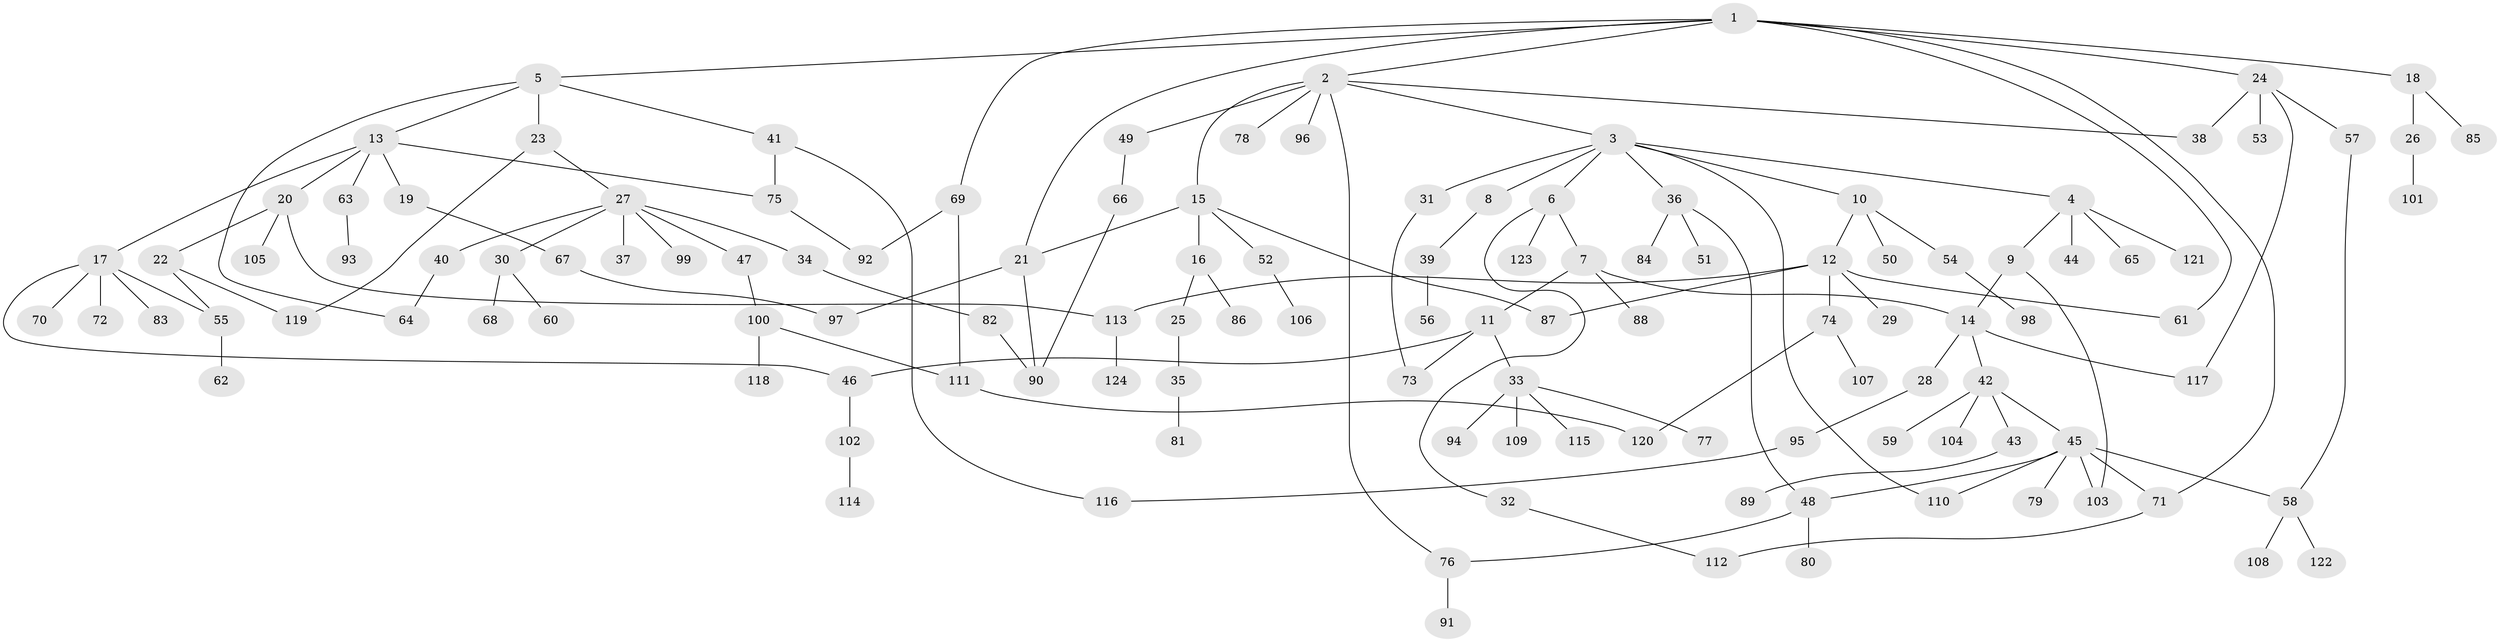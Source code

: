 // coarse degree distribution, {1: 0.7027027027027027, 7: 0.05405405405405406, 8: 0.02702702702702703, 5: 0.08108108108108109, 2: 0.05405405405405406, 9: 0.02702702702702703, 11: 0.02702702702702703, 3: 0.02702702702702703}
// Generated by graph-tools (version 1.1) at 2025/44/03/04/25 21:44:37]
// undirected, 124 vertices, 150 edges
graph export_dot {
graph [start="1"]
  node [color=gray90,style=filled];
  1;
  2;
  3;
  4;
  5;
  6;
  7;
  8;
  9;
  10;
  11;
  12;
  13;
  14;
  15;
  16;
  17;
  18;
  19;
  20;
  21;
  22;
  23;
  24;
  25;
  26;
  27;
  28;
  29;
  30;
  31;
  32;
  33;
  34;
  35;
  36;
  37;
  38;
  39;
  40;
  41;
  42;
  43;
  44;
  45;
  46;
  47;
  48;
  49;
  50;
  51;
  52;
  53;
  54;
  55;
  56;
  57;
  58;
  59;
  60;
  61;
  62;
  63;
  64;
  65;
  66;
  67;
  68;
  69;
  70;
  71;
  72;
  73;
  74;
  75;
  76;
  77;
  78;
  79;
  80;
  81;
  82;
  83;
  84;
  85;
  86;
  87;
  88;
  89;
  90;
  91;
  92;
  93;
  94;
  95;
  96;
  97;
  98;
  99;
  100;
  101;
  102;
  103;
  104;
  105;
  106;
  107;
  108;
  109;
  110;
  111;
  112;
  113;
  114;
  115;
  116;
  117;
  118;
  119;
  120;
  121;
  122;
  123;
  124;
  1 -- 2;
  1 -- 5;
  1 -- 18;
  1 -- 21;
  1 -- 24;
  1 -- 69;
  1 -- 71;
  1 -- 61;
  2 -- 3;
  2 -- 15;
  2 -- 38;
  2 -- 49;
  2 -- 78;
  2 -- 96;
  2 -- 76;
  3 -- 4;
  3 -- 6;
  3 -- 8;
  3 -- 10;
  3 -- 31;
  3 -- 36;
  3 -- 110;
  4 -- 9;
  4 -- 44;
  4 -- 65;
  4 -- 121;
  5 -- 13;
  5 -- 23;
  5 -- 41;
  5 -- 64;
  6 -- 7;
  6 -- 32;
  6 -- 123;
  7 -- 11;
  7 -- 88;
  7 -- 14;
  8 -- 39;
  9 -- 14;
  9 -- 103;
  10 -- 12;
  10 -- 50;
  10 -- 54;
  11 -- 33;
  11 -- 46;
  11 -- 73;
  12 -- 29;
  12 -- 61;
  12 -- 74;
  12 -- 87;
  12 -- 113;
  13 -- 17;
  13 -- 19;
  13 -- 20;
  13 -- 63;
  13 -- 75;
  14 -- 28;
  14 -- 42;
  14 -- 117;
  15 -- 16;
  15 -- 52;
  15 -- 87;
  15 -- 21;
  16 -- 25;
  16 -- 86;
  17 -- 70;
  17 -- 72;
  17 -- 83;
  17 -- 46;
  17 -- 55;
  18 -- 26;
  18 -- 85;
  19 -- 67;
  20 -- 22;
  20 -- 105;
  20 -- 113;
  21 -- 90;
  21 -- 97;
  22 -- 55;
  22 -- 119;
  23 -- 27;
  23 -- 119;
  24 -- 53;
  24 -- 57;
  24 -- 117;
  24 -- 38;
  25 -- 35;
  26 -- 101;
  27 -- 30;
  27 -- 34;
  27 -- 37;
  27 -- 40;
  27 -- 47;
  27 -- 99;
  28 -- 95;
  30 -- 60;
  30 -- 68;
  31 -- 73;
  32 -- 112;
  33 -- 77;
  33 -- 94;
  33 -- 109;
  33 -- 115;
  34 -- 82;
  35 -- 81;
  36 -- 51;
  36 -- 84;
  36 -- 48;
  39 -- 56;
  40 -- 64;
  41 -- 75;
  41 -- 116;
  42 -- 43;
  42 -- 45;
  42 -- 59;
  42 -- 104;
  43 -- 89;
  45 -- 48;
  45 -- 58;
  45 -- 71;
  45 -- 79;
  45 -- 103;
  45 -- 110;
  46 -- 102;
  47 -- 100;
  48 -- 76;
  48 -- 80;
  49 -- 66;
  52 -- 106;
  54 -- 98;
  55 -- 62;
  57 -- 58;
  58 -- 108;
  58 -- 122;
  63 -- 93;
  66 -- 90;
  67 -- 97;
  69 -- 92;
  69 -- 111;
  71 -- 112;
  74 -- 107;
  74 -- 120;
  75 -- 92;
  76 -- 91;
  82 -- 90;
  95 -- 116;
  100 -- 118;
  100 -- 111;
  102 -- 114;
  111 -- 120;
  113 -- 124;
}
